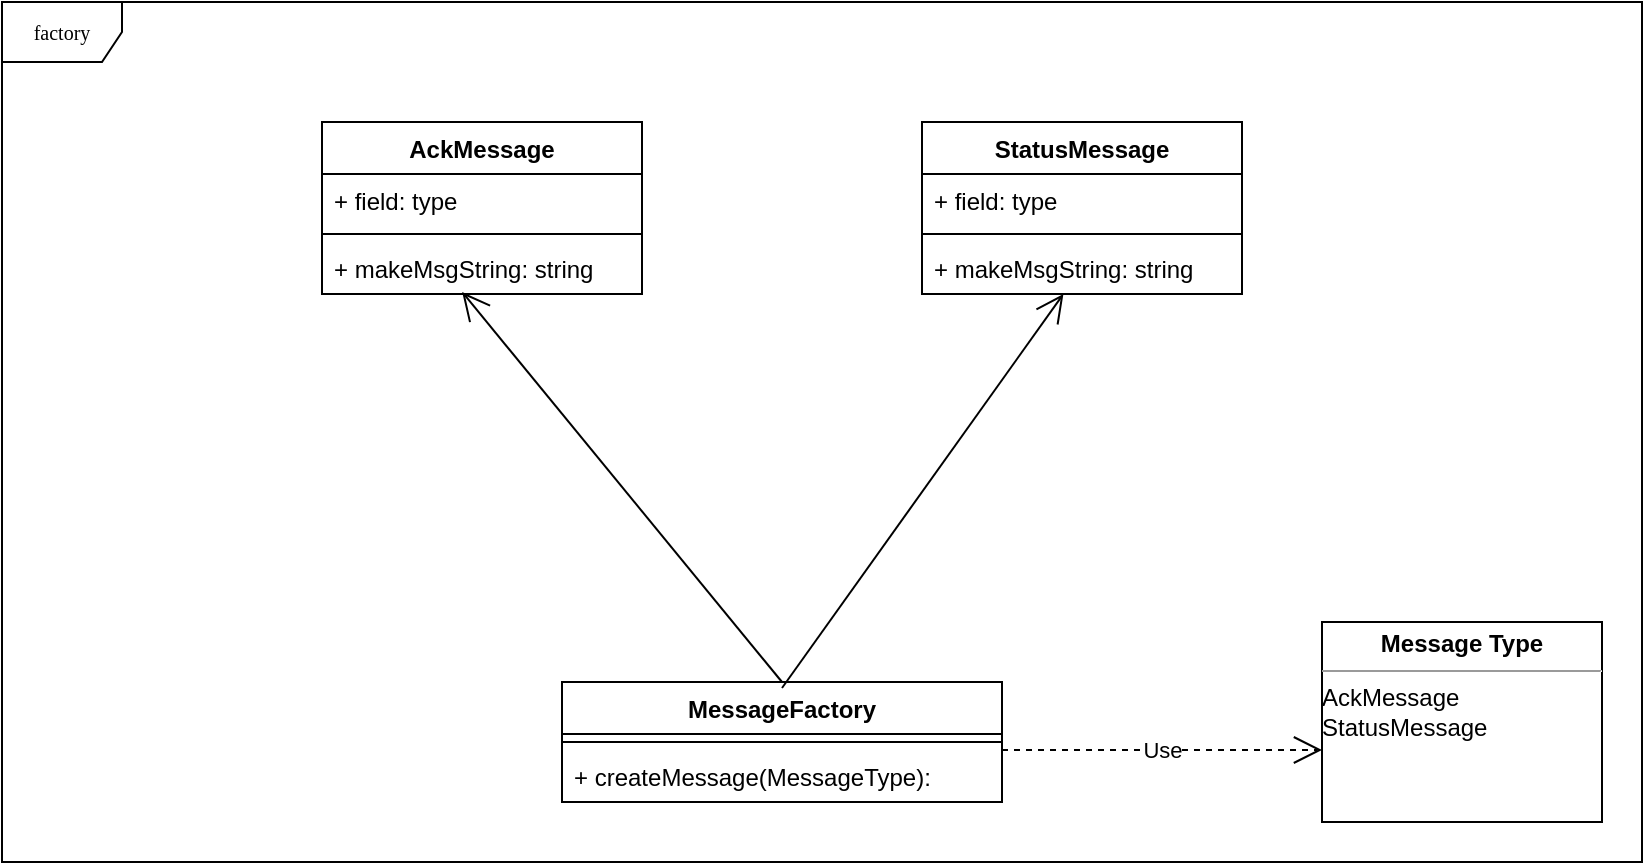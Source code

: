 <mxfile version="10.5.4" type="device"><diagram name="Page-1" id="c4acf3e9-155e-7222-9cf6-157b1a14988f"><mxGraphModel dx="1298" dy="808" grid="1" gridSize="10" guides="1" tooltips="1" connect="1" arrows="1" fold="1" page="1" pageScale="1" pageWidth="850" pageHeight="1100" background="#ffffff" math="0" shadow="0"><root><mxCell id="0"/><mxCell id="1" parent="0"/><mxCell id="17acba5748e5396b-1" value="factory" style="shape=umlFrame;whiteSpace=wrap;html=1;rounded=0;shadow=0;comic=0;labelBackgroundColor=none;strokeColor=#000000;strokeWidth=1;fillColor=#ffffff;fontFamily=Verdana;fontSize=10;fontColor=#000000;align=center;" parent="1" vertex="1"><mxGeometry y="20" width="820" height="430" as="geometry"/></mxCell><mxCell id="sF-wO81U-X1fB7qpJyEu-14" value="" style="group" vertex="1" connectable="0" parent="1"><mxGeometry x="280" y="360" width="220" height="60" as="geometry"/></mxCell><mxCell id="sF-wO81U-X1fB7qpJyEu-2" value="MessageFactory" style="swimlane;fontStyle=1;align=center;verticalAlign=top;childLayout=stackLayout;horizontal=1;startSize=26;horizontalStack=0;resizeParent=1;resizeParentMax=0;resizeLast=0;collapsible=1;marginBottom=0;" vertex="1" parent="sF-wO81U-X1fB7qpJyEu-14"><mxGeometry width="220" height="60" as="geometry"/></mxCell><mxCell id="sF-wO81U-X1fB7qpJyEu-4" value="" style="line;strokeWidth=1;fillColor=none;align=left;verticalAlign=middle;spacingTop=-1;spacingLeft=3;spacingRight=3;rotatable=0;labelPosition=right;points=[];portConstraint=eastwest;" vertex="1" parent="sF-wO81U-X1fB7qpJyEu-2"><mxGeometry y="26" width="220" height="8" as="geometry"/></mxCell><mxCell id="sF-wO81U-X1fB7qpJyEu-5" value="+ createMessage(MessageType): " style="text;strokeColor=none;fillColor=none;align=left;verticalAlign=top;spacingLeft=4;spacingRight=4;overflow=hidden;rotatable=0;points=[[0,0.5],[1,0.5]];portConstraint=eastwest;" vertex="1" parent="sF-wO81U-X1fB7qpJyEu-2"><mxGeometry y="34" width="220" height="26" as="geometry"/></mxCell><mxCell id="sF-wO81U-X1fB7qpJyEu-19" value="" style="group" vertex="1" connectable="0" parent="1"><mxGeometry x="160" y="80" width="160" height="86" as="geometry"/></mxCell><mxCell id="sF-wO81U-X1fB7qpJyEu-6" value="AckMessage" style="swimlane;fontStyle=1;align=center;verticalAlign=top;childLayout=stackLayout;horizontal=1;startSize=26;horizontalStack=0;resizeParent=1;resizeParentMax=0;resizeLast=0;collapsible=1;marginBottom=0;" vertex="1" parent="sF-wO81U-X1fB7qpJyEu-19"><mxGeometry width="160" height="86" as="geometry"/></mxCell><mxCell id="sF-wO81U-X1fB7qpJyEu-7" value="+ field: type" style="text;strokeColor=none;fillColor=none;align=left;verticalAlign=top;spacingLeft=4;spacingRight=4;overflow=hidden;rotatable=0;points=[[0,0.5],[1,0.5]];portConstraint=eastwest;" vertex="1" parent="sF-wO81U-X1fB7qpJyEu-6"><mxGeometry y="26" width="160" height="26" as="geometry"/></mxCell><mxCell id="sF-wO81U-X1fB7qpJyEu-8" value="" style="line;strokeWidth=1;fillColor=none;align=left;verticalAlign=middle;spacingTop=-1;spacingLeft=3;spacingRight=3;rotatable=0;labelPosition=right;points=[];portConstraint=eastwest;" vertex="1" parent="sF-wO81U-X1fB7qpJyEu-6"><mxGeometry y="52" width="160" height="8" as="geometry"/></mxCell><mxCell id="sF-wO81U-X1fB7qpJyEu-9" value="+ makeMsgString: string" style="text;strokeColor=none;fillColor=none;align=left;verticalAlign=top;spacingLeft=4;spacingRight=4;overflow=hidden;rotatable=0;points=[[0,0.5],[1,0.5]];portConstraint=eastwest;" vertex="1" parent="sF-wO81U-X1fB7qpJyEu-6"><mxGeometry y="60" width="160" height="26" as="geometry"/></mxCell><mxCell id="sF-wO81U-X1fB7qpJyEu-20" value="" style="group" vertex="1" connectable="0" parent="1"><mxGeometry x="460" y="80" width="160" height="86" as="geometry"/></mxCell><mxCell id="sF-wO81U-X1fB7qpJyEu-21" value="StatusMessage" style="swimlane;fontStyle=1;align=center;verticalAlign=top;childLayout=stackLayout;horizontal=1;startSize=26;horizontalStack=0;resizeParent=1;resizeParentMax=0;resizeLast=0;collapsible=1;marginBottom=0;" vertex="1" parent="sF-wO81U-X1fB7qpJyEu-20"><mxGeometry width="160" height="86" as="geometry"/></mxCell><mxCell id="sF-wO81U-X1fB7qpJyEu-22" value="+ field: type" style="text;strokeColor=none;fillColor=none;align=left;verticalAlign=top;spacingLeft=4;spacingRight=4;overflow=hidden;rotatable=0;points=[[0,0.5],[1,0.5]];portConstraint=eastwest;" vertex="1" parent="sF-wO81U-X1fB7qpJyEu-21"><mxGeometry y="26" width="160" height="26" as="geometry"/></mxCell><mxCell id="sF-wO81U-X1fB7qpJyEu-23" value="" style="line;strokeWidth=1;fillColor=none;align=left;verticalAlign=middle;spacingTop=-1;spacingLeft=3;spacingRight=3;rotatable=0;labelPosition=right;points=[];portConstraint=eastwest;" vertex="1" parent="sF-wO81U-X1fB7qpJyEu-21"><mxGeometry y="52" width="160" height="8" as="geometry"/></mxCell><mxCell id="sF-wO81U-X1fB7qpJyEu-24" value="+ makeMsgString: string" style="text;strokeColor=none;fillColor=none;align=left;verticalAlign=top;spacingLeft=4;spacingRight=4;overflow=hidden;rotatable=0;points=[[0,0.5],[1,0.5]];portConstraint=eastwest;" vertex="1" parent="sF-wO81U-X1fB7qpJyEu-21"><mxGeometry y="60" width="160" height="26" as="geometry"/></mxCell><mxCell id="sF-wO81U-X1fB7qpJyEu-26" value="" style="endArrow=open;endFill=1;endSize=12;html=1;" edge="1" parent="1" target="sF-wO81U-X1fB7qpJyEu-24"><mxGeometry width="160" relative="1" as="geometry"><mxPoint x="390" y="363" as="sourcePoint"/><mxPoint x="570" y="227.5" as="targetPoint"/></mxGeometry></mxCell><mxCell id="sF-wO81U-X1fB7qpJyEu-27" value="" style="endArrow=open;endFill=1;endSize=12;html=1;entryX=0.438;entryY=0.962;entryDx=0;entryDy=0;entryPerimeter=0;" edge="1" parent="1" target="sF-wO81U-X1fB7qpJyEu-9"><mxGeometry width="160" relative="1" as="geometry"><mxPoint x="390" y="360" as="sourcePoint"/><mxPoint x="240" y="170" as="targetPoint"/></mxGeometry></mxCell><mxCell id="sF-wO81U-X1fB7qpJyEu-28" value="Use" style="endArrow=open;endSize=12;dashed=1;html=1;" edge="1" parent="1"><mxGeometry width="160" relative="1" as="geometry"><mxPoint x="500" y="394" as="sourcePoint"/><mxPoint x="660" y="394" as="targetPoint"/></mxGeometry></mxCell><mxCell id="sF-wO81U-X1fB7qpJyEu-29" value="&lt;p style=&quot;margin: 0px ; margin-top: 4px ; text-align: center&quot;&gt;&lt;b&gt;Message Type&lt;/b&gt;&lt;/p&gt;&lt;hr size=&quot;1&quot;&gt;&lt;div style=&quot;height: 2px&quot;&gt;AckMessage&lt;br&gt;StatusMessage&lt;/div&gt;&lt;div style=&quot;height: 2px&quot;&gt;&lt;br&gt;&lt;/div&gt;" style="verticalAlign=top;align=left;overflow=fill;fontSize=12;fontFamily=Helvetica;html=1;" vertex="1" parent="1"><mxGeometry x="660" y="330" width="140" height="100" as="geometry"/></mxCell></root></mxGraphModel></diagram></mxfile>